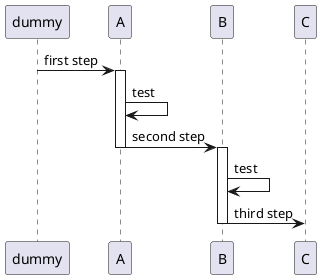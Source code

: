 {
  "sha1": "3xiwbaqx5ee2s7cgm2mpjvqtx80jr54",
  "insertion": {
    "when": "2024-06-06T17:24:18.634Z",
    "url": "https://github.com/plantuml/plantuml/issues/1723",
    "user": "plantuml@gmail.com"
  }
}
@startuml
!pragma teoz true

dummy -> A ++: first step

A -> A: test
A -> B --++: second step

B -> B: test
B -> C--: third step

@enduml
